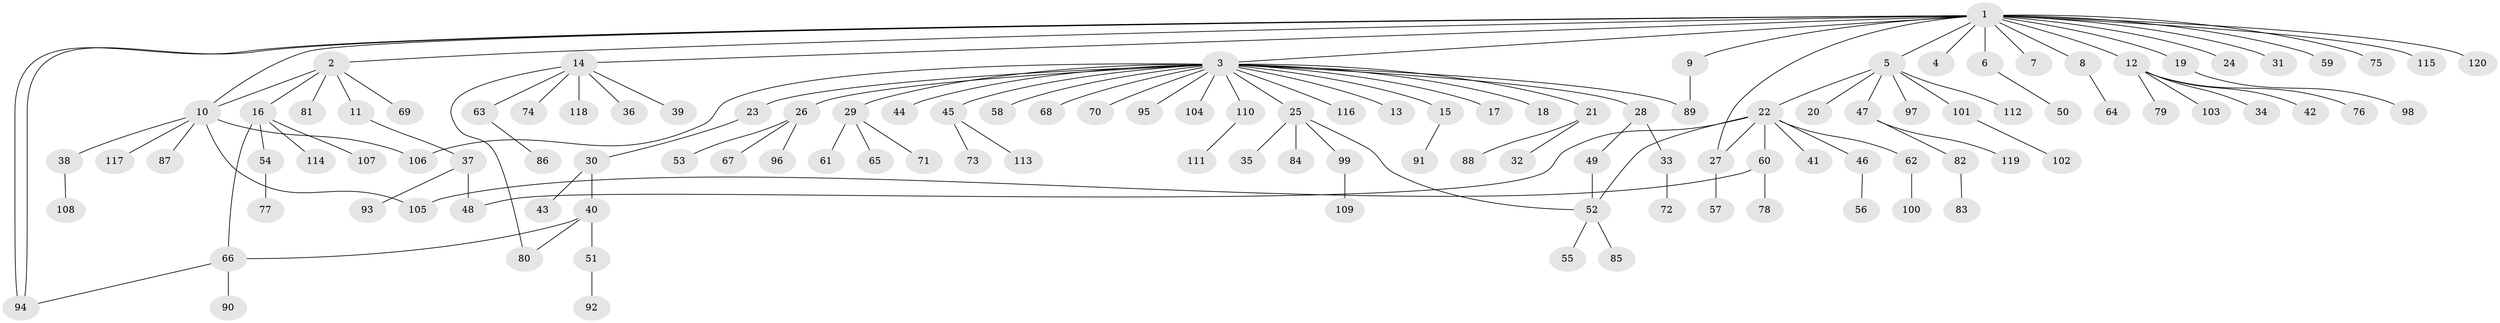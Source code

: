 // coarse degree distribution, {20: 0.011111111111111112, 5: 0.022222222222222223, 21: 0.011111111111111112, 1: 0.6333333333333333, 7: 0.022222222222222223, 2: 0.16666666666666666, 6: 0.022222222222222223, 3: 0.06666666666666667, 4: 0.03333333333333333, 8: 0.011111111111111112}
// Generated by graph-tools (version 1.1) at 2025/23/03/03/25 07:23:50]
// undirected, 120 vertices, 131 edges
graph export_dot {
graph [start="1"]
  node [color=gray90,style=filled];
  1;
  2;
  3;
  4;
  5;
  6;
  7;
  8;
  9;
  10;
  11;
  12;
  13;
  14;
  15;
  16;
  17;
  18;
  19;
  20;
  21;
  22;
  23;
  24;
  25;
  26;
  27;
  28;
  29;
  30;
  31;
  32;
  33;
  34;
  35;
  36;
  37;
  38;
  39;
  40;
  41;
  42;
  43;
  44;
  45;
  46;
  47;
  48;
  49;
  50;
  51;
  52;
  53;
  54;
  55;
  56;
  57;
  58;
  59;
  60;
  61;
  62;
  63;
  64;
  65;
  66;
  67;
  68;
  69;
  70;
  71;
  72;
  73;
  74;
  75;
  76;
  77;
  78;
  79;
  80;
  81;
  82;
  83;
  84;
  85;
  86;
  87;
  88;
  89;
  90;
  91;
  92;
  93;
  94;
  95;
  96;
  97;
  98;
  99;
  100;
  101;
  102;
  103;
  104;
  105;
  106;
  107;
  108;
  109;
  110;
  111;
  112;
  113;
  114;
  115;
  116;
  117;
  118;
  119;
  120;
  1 -- 2;
  1 -- 3;
  1 -- 4;
  1 -- 5;
  1 -- 6;
  1 -- 7;
  1 -- 8;
  1 -- 9;
  1 -- 10;
  1 -- 12;
  1 -- 14;
  1 -- 19;
  1 -- 24;
  1 -- 27;
  1 -- 31;
  1 -- 59;
  1 -- 75;
  1 -- 94;
  1 -- 94;
  1 -- 115;
  1 -- 120;
  2 -- 10;
  2 -- 11;
  2 -- 16;
  2 -- 69;
  2 -- 81;
  3 -- 13;
  3 -- 15;
  3 -- 17;
  3 -- 18;
  3 -- 21;
  3 -- 23;
  3 -- 25;
  3 -- 26;
  3 -- 28;
  3 -- 29;
  3 -- 44;
  3 -- 45;
  3 -- 58;
  3 -- 68;
  3 -- 70;
  3 -- 89;
  3 -- 95;
  3 -- 104;
  3 -- 106;
  3 -- 110;
  3 -- 116;
  5 -- 20;
  5 -- 22;
  5 -- 47;
  5 -- 97;
  5 -- 101;
  5 -- 112;
  6 -- 50;
  8 -- 64;
  9 -- 89;
  10 -- 38;
  10 -- 87;
  10 -- 105;
  10 -- 106;
  10 -- 117;
  11 -- 37;
  12 -- 34;
  12 -- 42;
  12 -- 76;
  12 -- 79;
  12 -- 103;
  14 -- 36;
  14 -- 39;
  14 -- 63;
  14 -- 74;
  14 -- 80;
  14 -- 118;
  15 -- 91;
  16 -- 54;
  16 -- 66;
  16 -- 107;
  16 -- 114;
  19 -- 98;
  21 -- 32;
  21 -- 88;
  22 -- 27;
  22 -- 41;
  22 -- 46;
  22 -- 48;
  22 -- 52;
  22 -- 60;
  22 -- 62;
  23 -- 30;
  25 -- 35;
  25 -- 52;
  25 -- 84;
  25 -- 99;
  26 -- 53;
  26 -- 67;
  26 -- 96;
  27 -- 57;
  28 -- 33;
  28 -- 49;
  29 -- 61;
  29 -- 65;
  29 -- 71;
  30 -- 40;
  30 -- 43;
  33 -- 72;
  37 -- 48;
  37 -- 93;
  38 -- 108;
  40 -- 51;
  40 -- 66;
  40 -- 80;
  45 -- 73;
  45 -- 113;
  46 -- 56;
  47 -- 82;
  47 -- 119;
  49 -- 52;
  51 -- 92;
  52 -- 55;
  52 -- 85;
  54 -- 77;
  60 -- 78;
  60 -- 105;
  62 -- 100;
  63 -- 86;
  66 -- 90;
  66 -- 94;
  82 -- 83;
  99 -- 109;
  101 -- 102;
  110 -- 111;
}
